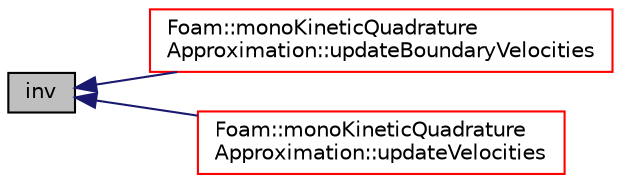 digraph "inv"
{
  bgcolor="transparent";
  edge [fontname="Helvetica",fontsize="10",labelfontname="Helvetica",labelfontsize="10"];
  node [fontname="Helvetica",fontsize="10",shape=record];
  rankdir="LR";
  Node1 [label="inv",height=0.2,width=0.4,color="black", fillcolor="grey75", style="filled", fontcolor="black"];
  Node1 -> Node2 [dir="back",color="midnightblue",fontsize="10",style="solid",fontname="Helvetica"];
  Node2 [label="Foam::monoKineticQuadrature\lApproximation::updateBoundaryVelocities",height=0.2,width=0.4,color="red",URL="$a00101.html#aa539aa2c2d5c6521a45ef8a8c7aff7ee",tooltip="Update node velocities on fixed-value boundaries. "];
  Node1 -> Node3 [dir="back",color="midnightblue",fontsize="10",style="solid",fontname="Helvetica"];
  Node3 [label="Foam::monoKineticQuadrature\lApproximation::updateVelocities",height=0.2,width=0.4,color="red",URL="$a00101.html#ae605ec130ded2b61f6b78d19af264a54",tooltip="Recalculate the velocity abscissae from the velocity moments. "];
}
